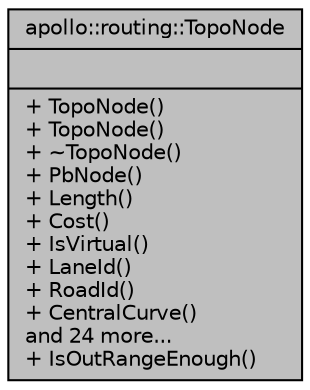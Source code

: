 digraph "apollo::routing::TopoNode"
{
  edge [fontname="Helvetica",fontsize="10",labelfontname="Helvetica",labelfontsize="10"];
  node [fontname="Helvetica",fontsize="10",shape=record];
  Node1 [label="{apollo::routing::TopoNode\n||+ TopoNode()\l+ TopoNode()\l+ ~TopoNode()\l+ PbNode()\l+ Length()\l+ Cost()\l+ IsVirtual()\l+ LaneId()\l+ RoadId()\l+ CentralCurve()\land 24 more...\l+ IsOutRangeEnough()\l}",height=0.2,width=0.4,color="black", fillcolor="grey75", style="filled" fontcolor="black"];
}
